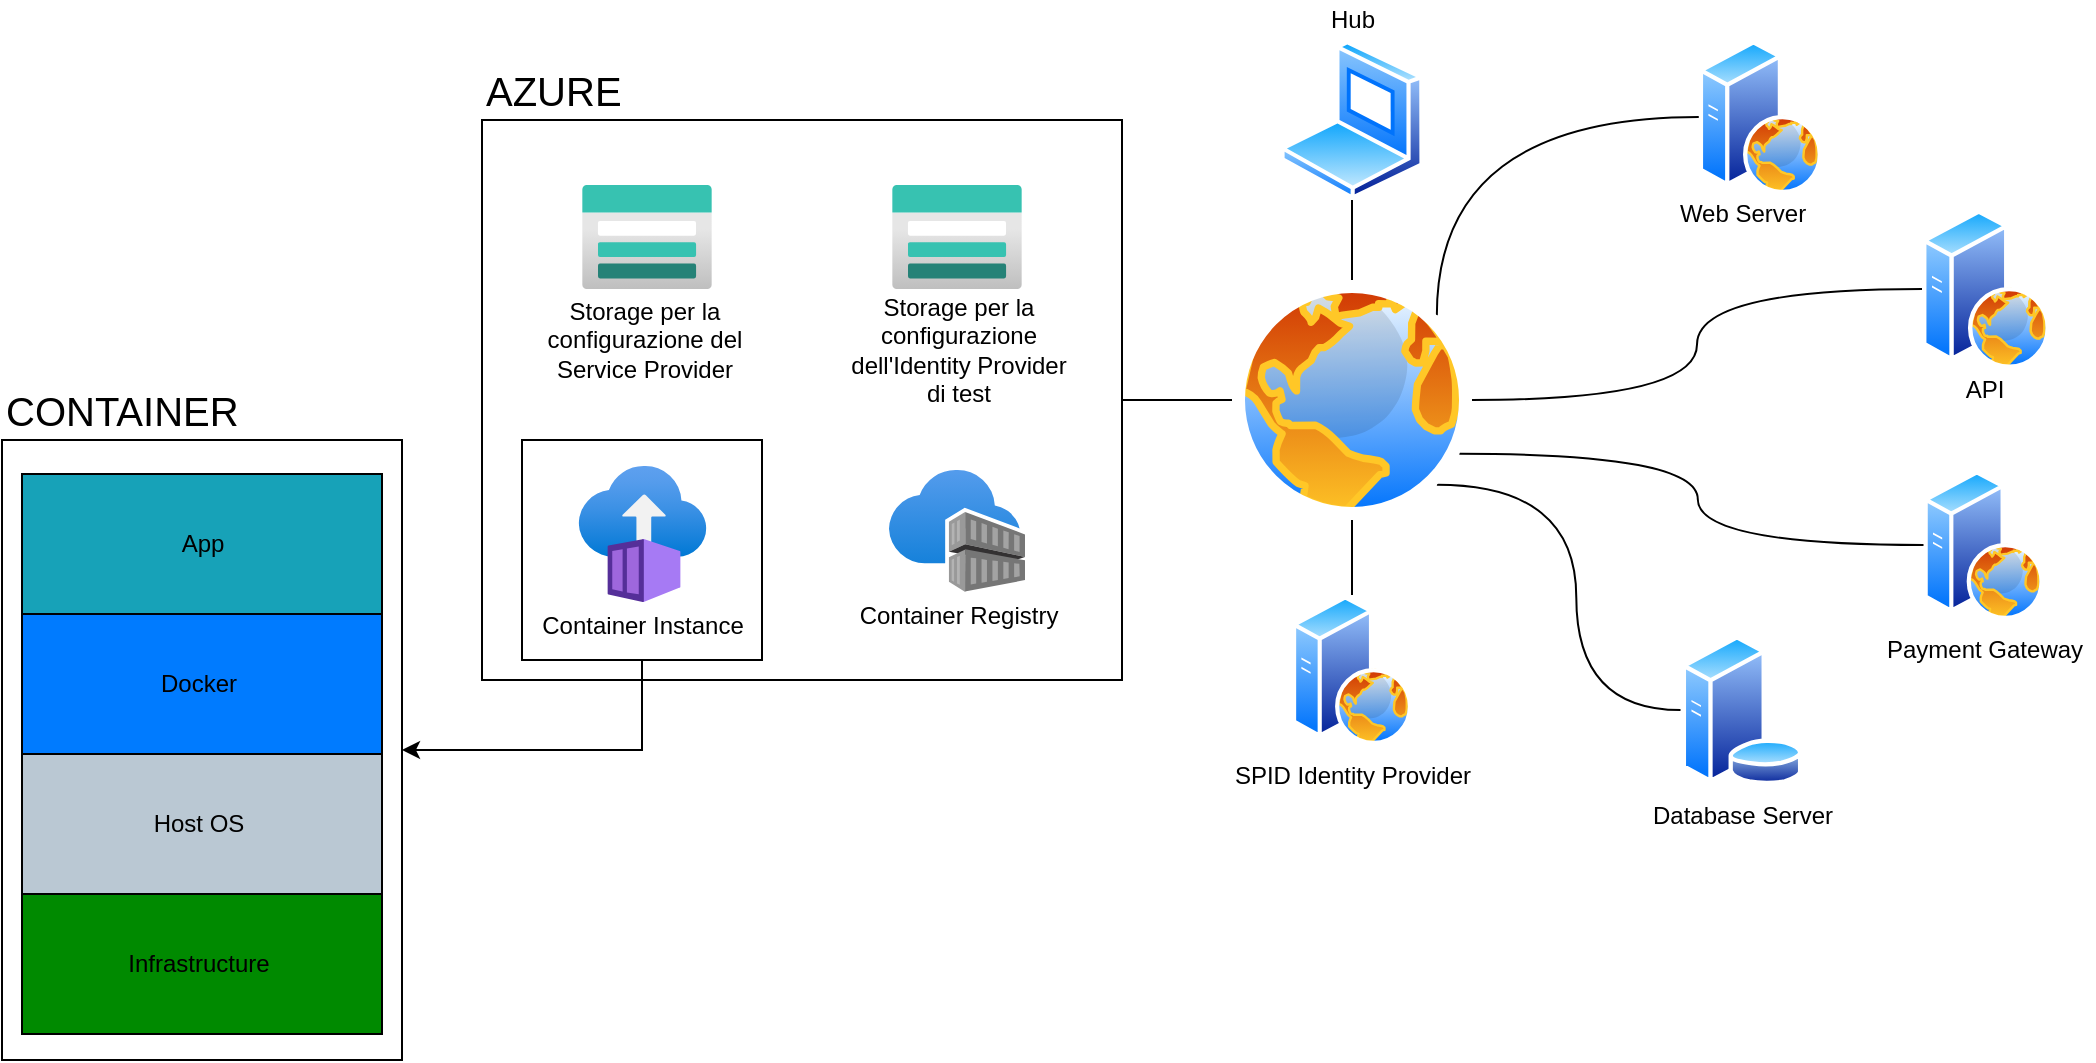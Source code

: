 <mxfile version="14.6.13" type="device"><diagram id="vTg_PZkNAG14wolDgQD8" name="Network Diagram"><mxGraphModel dx="2272" dy="794" grid="1" gridSize="10" guides="1" tooltips="1" connect="1" arrows="1" fold="1" page="1" pageScale="1" pageWidth="850" pageHeight="1100" background="none" math="0" shadow="0"><root><mxCell id="0"/><mxCell id="1" parent="0"/><mxCell id="iJYrvWS813vpiP6B4mYl-2" value="" style="aspect=fixed;html=1;points=[];align=center;image;fontSize=12;image=img/lib/azure2/containers/Container_Registries.svg;" parent="1" vertex="1"><mxGeometry x="383.5" y="545" width="68" height="61" as="geometry"/></mxCell><mxCell id="iJYrvWS813vpiP6B4mYl-3" value="" style="aspect=fixed;html=1;points=[];align=center;image;fontSize=12;image=img/lib/azure2/compute/Container_Instances.svg;" parent="1" vertex="1"><mxGeometry x="228.25" y="543" width="64" height="68" as="geometry"/></mxCell><mxCell id="iJYrvWS813vpiP6B4mYl-6" value="" style="aspect=fixed;html=1;points=[];align=center;image;fontSize=12;image=img/lib/azure2/storage/Storage_Accounts.svg;" parent="1" vertex="1"><mxGeometry x="385" y="402.5" width="65" height="52" as="geometry"/></mxCell><mxCell id="iJYrvWS813vpiP6B4mYl-7" value="" style="aspect=fixed;html=1;points=[];align=center;image;fontSize=12;image=img/lib/azure2/storage/Storage_Accounts.svg;" parent="1" vertex="1"><mxGeometry x="230" y="402.5" width="65" height="52" as="geometry"/></mxCell><mxCell id="hUlModdcRGO5Q5NJFlR0-11" style="edgeStyle=orthogonalEdgeStyle;orthogonalLoop=1;jettySize=auto;html=1;exitX=1;exitY=0.5;exitDx=0;exitDy=0;entryX=0;entryY=0.5;entryDx=0;entryDy=0;endArrow=none;endFill=0;rounded=0;" parent="1" source="nxOD9kTbNAYhBmcCocjh-1" target="hUlModdcRGO5Q5NJFlR0-5" edge="1"><mxGeometry relative="1" as="geometry"/></mxCell><mxCell id="nxOD9kTbNAYhBmcCocjh-1" value="" style="rounded=0;whiteSpace=wrap;html=1;fillColor=none;container=0;pointerEvents=0;" parent="1" vertex="1"><mxGeometry x="180" y="370" width="320" height="280" as="geometry"/></mxCell><mxCell id="nxOD9kTbNAYhBmcCocjh-2" value="AZURE" style="text;html=1;align=left;verticalAlign=middle;resizable=0;points=[];autosize=1;strokeColor=none;fontSize=20;fontStyle=0;labelBackgroundColor=none;" parent="1" vertex="1"><mxGeometry x="180" y="340" width="80" height="30" as="geometry"/></mxCell><mxCell id="TmYgFPf-Qyz7zLj4rJWt-1" value="" style="aspect=fixed;perimeter=ellipsePerimeter;html=1;align=center;shadow=0;dashed=0;spacingTop=3;image;image=img/lib/active_directory/web_server.svg;fillColor=#FFFFFF;" parent="1" vertex="1"><mxGeometry x="900" y="414.5" width="64" height="80" as="geometry"/></mxCell><mxCell id="TmYgFPf-Qyz7zLj4rJWt-2" value="" style="aspect=fixed;perimeter=ellipsePerimeter;html=1;align=center;shadow=0;dashed=0;spacingTop=3;image;image=img/lib/active_directory/database_server.svg;fillColor=#FFFFFF;" parent="1" vertex="1"><mxGeometry x="779.25" y="627.5" width="61.5" height="75" as="geometry"/></mxCell><mxCell id="MM2k49xZBI5hSP3bOoxz-7" style="edgeStyle=orthogonalEdgeStyle;orthogonalLoop=1;jettySize=auto;html=1;exitX=0;exitY=0.5;exitDx=0;exitDy=0;entryX=1;entryY=0;entryDx=0;entryDy=0;fontColor=#f0f0f0;endArrow=none;endFill=0;curved=1;" edge="1" parent="1" source="TmYgFPf-Qyz7zLj4rJWt-3" target="hUlModdcRGO5Q5NJFlR0-5"><mxGeometry relative="1" as="geometry"/></mxCell><mxCell id="TmYgFPf-Qyz7zLj4rJWt-3" value="" style="aspect=fixed;perimeter=ellipsePerimeter;html=1;align=center;shadow=0;dashed=0;spacingTop=3;image;image=img/lib/active_directory/web_server.svg;fillColor=#FFFFFF;" parent="1" vertex="1"><mxGeometry x="788.4" y="330" width="61.6" height="77" as="geometry"/></mxCell><mxCell id="hUlModdcRGO5Q5NJFlR0-15" style="edgeStyle=orthogonalEdgeStyle;orthogonalLoop=1;jettySize=auto;html=1;exitX=0.5;exitY=0;exitDx=0;exitDy=0;entryX=0.5;entryY=1;entryDx=0;entryDy=0;endArrow=none;endFill=0;rounded=0;" parent="1" source="TmYgFPf-Qyz7zLj4rJWt-7" target="hUlModdcRGO5Q5NJFlR0-5" edge="1"><mxGeometry relative="1" as="geometry"><mxPoint x="475" y="800" as="sourcePoint"/></mxGeometry></mxCell><mxCell id="TmYgFPf-Qyz7zLj4rJWt-7" value="" style="aspect=fixed;perimeter=ellipsePerimeter;html=1;align=center;shadow=0;dashed=0;spacingTop=3;image;image=img/lib/active_directory/web_server.svg;fillColor=#FFFFFF;" parent="1" vertex="1"><mxGeometry x="585" y="607.5" width="60" height="75" as="geometry"/></mxCell><mxCell id="MM2k49xZBI5hSP3bOoxz-9" style="edgeStyle=orthogonalEdgeStyle;orthogonalLoop=1;jettySize=auto;html=1;exitX=1;exitY=0.5;exitDx=0;exitDy=0;entryX=0;entryY=0.5;entryDx=0;entryDy=0;fontColor=#f0f0f0;endArrow=none;endFill=0;curved=1;" edge="1" parent="1" source="hUlModdcRGO5Q5NJFlR0-5" target="TmYgFPf-Qyz7zLj4rJWt-1"><mxGeometry relative="1" as="geometry"/></mxCell><mxCell id="MM2k49xZBI5hSP3bOoxz-11" style="edgeStyle=orthogonalEdgeStyle;curved=1;orthogonalLoop=1;jettySize=auto;html=1;exitX=1;exitY=0.75;exitDx=0;exitDy=0;fontColor=#f0f0f0;endArrow=none;endFill=0;entryX=0;entryY=0.5;entryDx=0;entryDy=0;" edge="1" parent="1" source="hUlModdcRGO5Q5NJFlR0-5" target="hUlModdcRGO5Q5NJFlR0-22"><mxGeometry relative="1" as="geometry"><mxPoint x="880" y="570" as="targetPoint"/></mxGeometry></mxCell><mxCell id="MM2k49xZBI5hSP3bOoxz-13" style="edgeStyle=orthogonalEdgeStyle;curved=1;orthogonalLoop=1;jettySize=auto;html=1;exitX=1;exitY=1;exitDx=0;exitDy=0;entryX=0;entryY=0.5;entryDx=0;entryDy=0;fontColor=#f0f0f0;endArrow=none;endFill=0;" edge="1" parent="1" source="hUlModdcRGO5Q5NJFlR0-5" target="TmYgFPf-Qyz7zLj4rJWt-2"><mxGeometry relative="1" as="geometry"/></mxCell><mxCell id="hUlModdcRGO5Q5NJFlR0-5" value="" style="aspect=fixed;perimeter=ellipsePerimeter;html=1;align=center;shadow=0;dashed=0;spacingTop=3;image;image=img/lib/active_directory/internet_globe.svg;" parent="1" vertex="1"><mxGeometry x="555" y="450" width="120" height="120" as="geometry"/></mxCell><mxCell id="hUlModdcRGO5Q5NJFlR0-7" value="Container Registry" style="text;html=1;align=center;verticalAlign=middle;resizable=0;points=[];autosize=1;strokeColor=none;" parent="1" vertex="1"><mxGeometry x="362.5" y="607.5" width="110" height="20" as="geometry"/></mxCell><mxCell id="hUlModdcRGO5Q5NJFlR0-8" value="Container Instance" style="text;html=1;align=center;verticalAlign=middle;resizable=0;points=[];autosize=1;strokeColor=none;" parent="1" vertex="1"><mxGeometry x="199.75" y="612.5" width="120" height="20" as="geometry"/></mxCell><mxCell id="hUlModdcRGO5Q5NJFlR0-9" value="Storage per la&lt;br&gt;configurazione del&lt;br&gt;Service Provider" style="text;html=1;align=center;verticalAlign=middle;resizable=0;points=[];autosize=1;strokeColor=none;" parent="1" vertex="1"><mxGeometry x="206" y="454.5" width="110" height="50" as="geometry"/></mxCell><mxCell id="hUlModdcRGO5Q5NJFlR0-10" value="Storage per la&lt;br&gt;configurazione&lt;br&gt;dell'Identity Provider&lt;br&gt;di test" style="text;html=1;align=center;verticalAlign=middle;resizable=0;points=[];autosize=1;strokeColor=none;" parent="1" vertex="1"><mxGeometry x="357.5" y="454.5" width="120" height="60" as="geometry"/></mxCell><mxCell id="hUlModdcRGO5Q5NJFlR0-21" value="Database Server" style="text;html=1;align=center;verticalAlign=middle;resizable=0;points=[];autosize=1;strokeColor=none;" parent="1" vertex="1"><mxGeometry x="755" y="707.5" width="110" height="20" as="geometry"/></mxCell><mxCell id="hUlModdcRGO5Q5NJFlR0-22" value="" style="aspect=fixed;perimeter=ellipsePerimeter;html=1;align=center;shadow=0;dashed=0;spacingTop=3;image;image=img/lib/active_directory/web_server.svg;fillColor=#FFFFFF;" parent="1" vertex="1"><mxGeometry x="900.8" y="545" width="60" height="75" as="geometry"/></mxCell><mxCell id="hUlModdcRGO5Q5NJFlR0-23" value="Payment Gateway" style="text;html=1;align=center;verticalAlign=middle;resizable=0;points=[];autosize=1;strokeColor=none;" parent="1" vertex="1"><mxGeometry x="875.8" y="625" width="110" height="20" as="geometry"/></mxCell><mxCell id="hUlModdcRGO5Q5NJFlR0-24" value="SPID Identity Provider" style="text;html=1;align=center;verticalAlign=middle;resizable=0;points=[];autosize=1;strokeColor=none;" parent="1" vertex="1"><mxGeometry x="550" y="687.5" width="130" height="20" as="geometry"/></mxCell><mxCell id="MM2k49xZBI5hSP3bOoxz-1" style="edgeStyle=orthogonalEdgeStyle;rounded=0;orthogonalLoop=1;jettySize=auto;html=1;exitX=0.5;exitY=1;exitDx=0;exitDy=0;entryX=0.5;entryY=0;entryDx=0;entryDy=0;endArrow=none;endFill=0;" edge="1" parent="1" source="hUlModdcRGO5Q5NJFlR0-26" target="hUlModdcRGO5Q5NJFlR0-5"><mxGeometry relative="1" as="geometry"/></mxCell><mxCell id="hUlModdcRGO5Q5NJFlR0-26" value="" style="aspect=fixed;perimeter=ellipsePerimeter;html=1;align=center;shadow=0;dashed=0;spacingTop=3;image;image=img/lib/active_directory/laptop_client.svg;" parent="1" vertex="1"><mxGeometry x="579" y="330" width="72" height="80" as="geometry"/></mxCell><mxCell id="hUlModdcRGO5Q5NJFlR0-27" value="Hub" style="text;html=1;align=center;verticalAlign=middle;resizable=0;points=[];autosize=1;strokeColor=none;" parent="1" vertex="1"><mxGeometry x="595" y="310" width="40" height="20" as="geometry"/></mxCell><mxCell id="hUlModdcRGO5Q5NJFlR0-28" value="API" style="text;html=1;align=center;verticalAlign=middle;resizable=0;points=[];autosize=1;strokeColor=none;" parent="1" vertex="1"><mxGeometry x="915.8" y="494.5" width="30" height="20" as="geometry"/></mxCell><mxCell id="hUlModdcRGO5Q5NJFlR0-29" value="Web Server" style="text;html=1;align=center;verticalAlign=middle;resizable=0;points=[];autosize=1;strokeColor=none;" parent="1" vertex="1"><mxGeometry x="770" y="407" width="80" height="20" as="geometry"/></mxCell><mxCell id="MM2k49xZBI5hSP3bOoxz-17" style="edgeStyle=orthogonalEdgeStyle;rounded=0;orthogonalLoop=1;jettySize=auto;html=1;exitX=0.5;exitY=1;exitDx=0;exitDy=0;entryX=1;entryY=0.5;entryDx=0;entryDy=0;fontColor=#f0f0f0;endArrow=classic;endFill=1;" edge="1" parent="1" source="62MK6ynk_eQmdfHKza38-2" target="62MK6ynk_eQmdfHKza38-4"><mxGeometry relative="1" as="geometry"/></mxCell><mxCell id="62MK6ynk_eQmdfHKza38-2" value="" style="rounded=0;whiteSpace=wrap;html=1;fillColor=none;container=0;pointerEvents=0;" parent="1" vertex="1"><mxGeometry x="200" y="530" width="120" height="110" as="geometry"/></mxCell><mxCell id="62MK6ynk_eQmdfHKza38-4" value="" style="rounded=0;whiteSpace=wrap;html=1;fillColor=none;container=0;pointerEvents=0;" parent="1" vertex="1"><mxGeometry x="-60" y="530" width="200" height="310" as="geometry"/></mxCell><mxCell id="62MK6ynk_eQmdfHKza38-9" value="CONTAINER" style="text;html=1;align=left;verticalAlign=middle;resizable=0;points=[];autosize=1;strokeColor=none;fontSize=20;fontStyle=0;labelBackgroundColor=none;" parent="1" vertex="1"><mxGeometry x="-60" y="500" width="130" height="30" as="geometry"/></mxCell><mxCell id="62MK6ynk_eQmdfHKza38-11" value="" style="rounded=0;whiteSpace=wrap;html=1;fillColor=#008a00;container=0;pointerEvents=0;fontColor=#ffffff;" parent="1" vertex="1"><mxGeometry x="-50" y="757" width="180" height="70" as="geometry"/></mxCell><mxCell id="62MK6ynk_eQmdfHKza38-12" value="" style="rounded=0;whiteSpace=wrap;html=1;container=0;pointerEvents=0;fillColor=#BAC8D3;" parent="1" vertex="1"><mxGeometry x="-50" y="687" width="180" height="70" as="geometry"/></mxCell><mxCell id="62MK6ynk_eQmdfHKza38-13" value="" style="rounded=0;whiteSpace=wrap;html=1;container=0;pointerEvents=0;fillColor=#007bff;" parent="1" vertex="1"><mxGeometry x="-50" y="617" width="180" height="70" as="geometry"/></mxCell><mxCell id="62MK6ynk_eQmdfHKza38-14" value="" style="rounded=0;whiteSpace=wrap;html=1;container=0;pointerEvents=0;fillColor=#17a2b8;" parent="1" vertex="1"><mxGeometry x="-50" y="547" width="180" height="70" as="geometry"/></mxCell><mxCell id="62MK6ynk_eQmdfHKza38-16" value="App" style="text;html=1;align=center;verticalAlign=middle;resizable=0;points=[];autosize=1;strokeColor=none;" parent="1" vertex="1"><mxGeometry x="20" y="572" width="40" height="20" as="geometry"/></mxCell><mxCell id="62MK6ynk_eQmdfHKza38-17" value="Docker" style="text;html=1;align=center;verticalAlign=middle;resizable=0;points=[];autosize=1;strokeColor=none;" parent="1" vertex="1"><mxGeometry x="13" y="642" width="50" height="20" as="geometry"/></mxCell><mxCell id="62MK6ynk_eQmdfHKza38-18" value="Host OS" style="text;html=1;align=center;verticalAlign=middle;resizable=0;points=[];autosize=1;strokeColor=none;fontColor=#000000;" parent="1" vertex="1"><mxGeometry x="8" y="712" width="60" height="20" as="geometry"/></mxCell><mxCell id="62MK6ynk_eQmdfHKza38-19" value="Infrastructure" style="text;html=1;align=center;verticalAlign=middle;resizable=0;points=[];autosize=1;strokeColor=none;" parent="1" vertex="1"><mxGeometry x="-7" y="782" width="90" height="20" as="geometry"/></mxCell></root></mxGraphModel></diagram></mxfile>